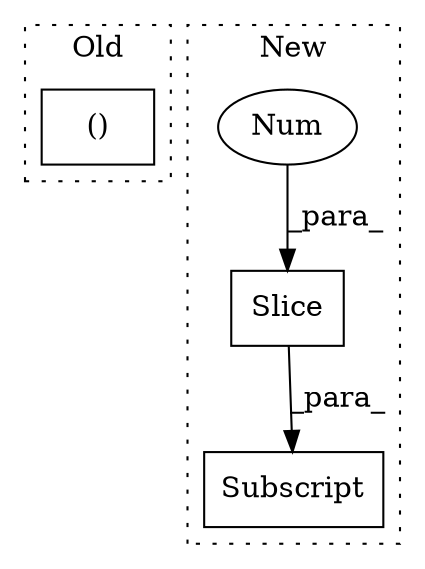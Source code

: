 digraph G {
subgraph cluster0 {
1 [label="()" a="54" s="2324" l="55" shape="box"];
label = "Old";
style="dotted";
}
subgraph cluster1 {
2 [label="Slice" a="80" s="2514" l="2" shape="box"];
3 [label="Subscript" a="63" s="2347,0" l="170,0" shape="box"];
4 [label="Num" a="76" s="2514" l="1" shape="ellipse"];
label = "New";
style="dotted";
}
2 -> 3 [label="_para_"];
4 -> 2 [label="_para_"];
}